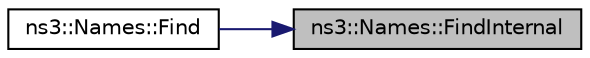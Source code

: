 digraph "ns3::Names::FindInternal"
{
 // LATEX_PDF_SIZE
  edge [fontname="Helvetica",fontsize="10",labelfontname="Helvetica",labelfontsize="10"];
  node [fontname="Helvetica",fontsize="10",shape=record];
  rankdir="RL";
  Node1 [label="ns3::Names::FindInternal",height=0.2,width=0.4,color="black", fillcolor="grey75", style="filled", fontcolor="black",tooltip="Non-templated internal version of Names::Find."];
  Node1 -> Node2 [dir="back",color="midnightblue",fontsize="10",style="solid",fontname="Helvetica"];
  Node2 [label="ns3::Names::Find",height=0.2,width=0.4,color="black", fillcolor="white", style="filled",URL="$classns3_1_1_names.html#a9d07094fb3d716d08733af05c1593555",tooltip="Given a name path string, look to see if there's an object in the system with that associated to it."];
}
